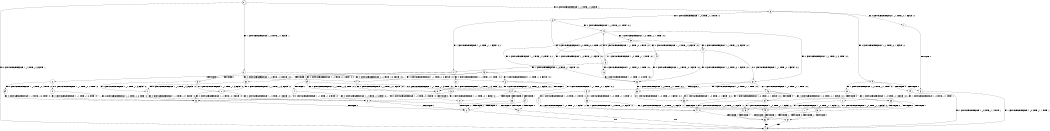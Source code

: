 digraph BCG {
size = "7, 10.5";
center = TRUE;
node [shape = circle];
0 [peripheries = 2];
0 -> 1 [label = "EX !0 !ATOMIC_EXCH_BRANCH (1, +1, TRUE, +1, 3, FALSE) !::"];
0 -> 2 [label = "EX !1 !ATOMIC_EXCH_BRANCH (1, +0, TRUE, +1, 1, FALSE) !::"];
0 -> 3 [label = "EX !0 !ATOMIC_EXCH_BRANCH (1, +1, TRUE, +1, 3, FALSE) !::"];
2 -> 4 [label = "EX !0 !ATOMIC_EXCH_BRANCH (1, +1, TRUE, +1, 3, FALSE) !:0:1:"];
2 -> 5 [label = "TERMINATE !1"];
2 -> 6 [label = "EX !0 !ATOMIC_EXCH_BRANCH (1, +1, TRUE, +1, 3, FALSE) !:0:1:"];
3 -> 7 [label = "EX !0 !ATOMIC_EXCH_BRANCH (1, +1, TRUE, +0, 1, FALSE) !:0:"];
3 -> 8 [label = "EX !1 !ATOMIC_EXCH_BRANCH (1, +0, TRUE, +1, 1, TRUE) !:0:"];
3 -> 9 [label = "EX !0 !ATOMIC_EXCH_BRANCH (1, +1, TRUE, +0, 1, FALSE) !:0:"];
4 -> 10 [label = "EX !0 !ATOMIC_EXCH_BRANCH (1, +1, TRUE, +0, 1, FALSE) !:0:1:"];
5 -> 11 [label = "EX !0 !ATOMIC_EXCH_BRANCH (1, +1, TRUE, +1, 3, FALSE) !:0:"];
5 -> 12 [label = "EX !0 !ATOMIC_EXCH_BRANCH (1, +1, TRUE, +1, 3, FALSE) !:0:"];
6 -> 10 [label = "EX !0 !ATOMIC_EXCH_BRANCH (1, +1, TRUE, +0, 1, FALSE) !:0:1:"];
6 -> 13 [label = "TERMINATE !1"];
6 -> 14 [label = "EX !0 !ATOMIC_EXCH_BRANCH (1, +1, TRUE, +0, 1, FALSE) !:0:1:"];
7 -> 15 [label = "TERMINATE !0"];
8 -> 16 [label = "EX !0 !ATOMIC_EXCH_BRANCH (1, +1, TRUE, +0, 1, TRUE) !:0:1:"];
8 -> 17 [label = "EX !1 !ATOMIC_EXCH_BRANCH (1, +0, TRUE, +1, 1, FALSE) !:0:1:"];
8 -> 18 [label = "EX !0 !ATOMIC_EXCH_BRANCH (1, +1, TRUE, +0, 1, TRUE) !:0:1:"];
9 -> 15 [label = "TERMINATE !0"];
9 -> 19 [label = "TERMINATE !0"];
9 -> 20 [label = "EX !1 !ATOMIC_EXCH_BRANCH (1, +0, TRUE, +1, 1, TRUE) !:0:"];
10 -> 21 [label = "TERMINATE !0"];
11 -> 22 [label = "EX !0 !ATOMIC_EXCH_BRANCH (1, +1, TRUE, +0, 1, FALSE) !:0:"];
12 -> 22 [label = "EX !0 !ATOMIC_EXCH_BRANCH (1, +1, TRUE, +0, 1, FALSE) !:0:"];
12 -> 23 [label = "EX !0 !ATOMIC_EXCH_BRANCH (1, +1, TRUE, +0, 1, FALSE) !:0:"];
13 -> 22 [label = "EX !0 !ATOMIC_EXCH_BRANCH (1, +1, TRUE, +0, 1, FALSE) !:0:"];
13 -> 23 [label = "EX !0 !ATOMIC_EXCH_BRANCH (1, +1, TRUE, +0, 1, FALSE) !:0:"];
14 -> 21 [label = "TERMINATE !0"];
14 -> 24 [label = "TERMINATE !1"];
14 -> 25 [label = "TERMINATE !0"];
15 -> 1 [label = "EX !1 !ATOMIC_EXCH_BRANCH (1, +0, TRUE, +1, 1, TRUE) !::"];
16 -> 26 [label = "EX !0 !ATOMIC_EXCH_BRANCH (1, +1, TRUE, +1, 3, TRUE) !:0:1:"];
17 -> 27 [label = "EX !0 !ATOMIC_EXCH_BRANCH (1, +1, TRUE, +0, 1, TRUE) !:0:1:"];
17 -> 28 [label = "TERMINATE !1"];
17 -> 29 [label = "EX !0 !ATOMIC_EXCH_BRANCH (1, +1, TRUE, +0, 1, TRUE) !:0:1:"];
18 -> 26 [label = "EX !0 !ATOMIC_EXCH_BRANCH (1, +1, TRUE, +1, 3, TRUE) !:0:1:"];
18 -> 30 [label = "EX !1 !ATOMIC_EXCH_BRANCH (1, +0, TRUE, +1, 1, TRUE) !:0:1:"];
18 -> 31 [label = "EX !0 !ATOMIC_EXCH_BRANCH (1, +1, TRUE, +1, 3, TRUE) !:0:1:"];
19 -> 1 [label = "EX !1 !ATOMIC_EXCH_BRANCH (1, +0, TRUE, +1, 1, TRUE) !::"];
19 -> 32 [label = "EX !1 !ATOMIC_EXCH_BRANCH (1, +0, TRUE, +1, 1, TRUE) !::"];
20 -> 33 [label = "EX !1 !ATOMIC_EXCH_BRANCH (1, +0, TRUE, +1, 1, FALSE) !:0:1:"];
20 -> 34 [label = "TERMINATE !0"];
20 -> 35 [label = "EX !1 !ATOMIC_EXCH_BRANCH (1, +0, TRUE, +1, 1, FALSE) !:0:1:"];
21 -> 36 [label = "TERMINATE !1"];
22 -> 36 [label = "TERMINATE !0"];
23 -> 36 [label = "TERMINATE !0"];
23 -> 37 [label = "TERMINATE !0"];
24 -> 36 [label = "TERMINATE !0"];
24 -> 37 [label = "TERMINATE !0"];
25 -> 36 [label = "TERMINATE !1"];
25 -> 37 [label = "TERMINATE !1"];
26 -> 38 [label = "EX !1 !ATOMIC_EXCH_BRANCH (1, +0, TRUE, +1, 1, TRUE) !:0:1:"];
27 -> 10 [label = "EX !0 !ATOMIC_EXCH_BRANCH (1, +1, TRUE, +1, 3, TRUE) !:0:1:"];
28 -> 39 [label = "EX !0 !ATOMIC_EXCH_BRANCH (1, +1, TRUE, +0, 1, TRUE) !:0:"];
28 -> 40 [label = "EX !0 !ATOMIC_EXCH_BRANCH (1, +1, TRUE, +0, 1, TRUE) !:0:"];
29 -> 10 [label = "EX !0 !ATOMIC_EXCH_BRANCH (1, +1, TRUE, +1, 3, TRUE) !:0:1:"];
29 -> 41 [label = "TERMINATE !1"];
29 -> 14 [label = "EX !0 !ATOMIC_EXCH_BRANCH (1, +1, TRUE, +1, 3, TRUE) !:0:1:"];
30 -> 42 [label = "EX !0 !ATOMIC_EXCH_BRANCH (1, +1, TRUE, +1, 3, FALSE) !:0:1:"];
30 -> 43 [label = "EX !1 !ATOMIC_EXCH_BRANCH (1, +0, TRUE, +1, 1, FALSE) !:0:1:"];
30 -> 44 [label = "EX !0 !ATOMIC_EXCH_BRANCH (1, +1, TRUE, +1, 3, FALSE) !:0:1:"];
31 -> 38 [label = "EX !1 !ATOMIC_EXCH_BRANCH (1, +0, TRUE, +1, 1, TRUE) !:0:1:"];
31 -> 45 [label = "TERMINATE !0"];
31 -> 46 [label = "EX !1 !ATOMIC_EXCH_BRANCH (1, +0, TRUE, +1, 1, TRUE) !:0:1:"];
32 -> 47 [label = "EX !1 !ATOMIC_EXCH_BRANCH (1, +0, TRUE, +1, 1, FALSE) !:1:"];
32 -> 48 [label = "EX !1 !ATOMIC_EXCH_BRANCH (1, +0, TRUE, +1, 1, FALSE) !:1:"];
33 -> 49 [label = "TERMINATE !0"];
34 -> 47 [label = "EX !1 !ATOMIC_EXCH_BRANCH (1, +0, TRUE, +1, 1, FALSE) !:1:"];
34 -> 48 [label = "EX !1 !ATOMIC_EXCH_BRANCH (1, +0, TRUE, +1, 1, FALSE) !:1:"];
35 -> 49 [label = "TERMINATE !0"];
35 -> 50 [label = "TERMINATE !1"];
35 -> 51 [label = "TERMINATE !0"];
36 -> 1 [label = "exit"];
37 -> 1 [label = "exit"];
38 -> 33 [label = "EX !1 !ATOMIC_EXCH_BRANCH (1, +0, TRUE, +1, 1, FALSE) !:0:1:"];
39 -> 22 [label = "EX !0 !ATOMIC_EXCH_BRANCH (1, +1, TRUE, +1, 3, TRUE) !:0:"];
40 -> 22 [label = "EX !0 !ATOMIC_EXCH_BRANCH (1, +1, TRUE, +1, 3, TRUE) !:0:"];
40 -> 23 [label = "EX !0 !ATOMIC_EXCH_BRANCH (1, +1, TRUE, +1, 3, TRUE) !:0:"];
41 -> 22 [label = "EX !0 !ATOMIC_EXCH_BRANCH (1, +1, TRUE, +1, 3, TRUE) !:0:"];
41 -> 23 [label = "EX !0 !ATOMIC_EXCH_BRANCH (1, +1, TRUE, +1, 3, TRUE) !:0:"];
42 -> 26 [label = "EX !0 !ATOMIC_EXCH_BRANCH (1, +1, TRUE, +0, 1, FALSE) !:0:1:"];
43 -> 4 [label = "EX !0 !ATOMIC_EXCH_BRANCH (1, +1, TRUE, +1, 3, FALSE) !:0:1:"];
43 -> 52 [label = "TERMINATE !1"];
43 -> 6 [label = "EX !0 !ATOMIC_EXCH_BRANCH (1, +1, TRUE, +1, 3, FALSE) !:0:1:"];
44 -> 26 [label = "EX !0 !ATOMIC_EXCH_BRANCH (1, +1, TRUE, +0, 1, FALSE) !:0:1:"];
44 -> 53 [label = "EX !1 !ATOMIC_EXCH_BRANCH (1, +0, TRUE, +1, 1, TRUE) !:0:1:"];
44 -> 31 [label = "EX !0 !ATOMIC_EXCH_BRANCH (1, +1, TRUE, +0, 1, FALSE) !:0:1:"];
45 -> 54 [label = "EX !1 !ATOMIC_EXCH_BRANCH (1, +0, TRUE, +1, 1, TRUE) !:1:"];
45 -> 55 [label = "EX !1 !ATOMIC_EXCH_BRANCH (1, +0, TRUE, +1, 1, TRUE) !:1:"];
46 -> 33 [label = "EX !1 !ATOMIC_EXCH_BRANCH (1, +0, TRUE, +1, 1, FALSE) !:0:1:"];
46 -> 34 [label = "TERMINATE !0"];
46 -> 35 [label = "EX !1 !ATOMIC_EXCH_BRANCH (1, +0, TRUE, +1, 1, FALSE) !:0:1:"];
47 -> 56 [label = "TERMINATE !1"];
48 -> 56 [label = "TERMINATE !1"];
48 -> 57 [label = "TERMINATE !1"];
49 -> 56 [label = "TERMINATE !1"];
50 -> 56 [label = "TERMINATE !0"];
50 -> 57 [label = "TERMINATE !0"];
51 -> 56 [label = "TERMINATE !1"];
51 -> 57 [label = "TERMINATE !1"];
52 -> 11 [label = "EX !0 !ATOMIC_EXCH_BRANCH (1, +1, TRUE, +1, 3, FALSE) !:0:"];
52 -> 12 [label = "EX !0 !ATOMIC_EXCH_BRANCH (1, +1, TRUE, +1, 3, FALSE) !:0:"];
53 -> 16 [label = "EX !0 !ATOMIC_EXCH_BRANCH (1, +1, TRUE, +0, 1, TRUE) !:0:1:"];
53 -> 17 [label = "EX !1 !ATOMIC_EXCH_BRANCH (1, +0, TRUE, +1, 1, FALSE) !:0:1:"];
53 -> 18 [label = "EX !0 !ATOMIC_EXCH_BRANCH (1, +1, TRUE, +0, 1, TRUE) !:0:1:"];
54 -> 47 [label = "EX !1 !ATOMIC_EXCH_BRANCH (1, +0, TRUE, +1, 1, FALSE) !:1:"];
55 -> 47 [label = "EX !1 !ATOMIC_EXCH_BRANCH (1, +0, TRUE, +1, 1, FALSE) !:1:"];
55 -> 48 [label = "EX !1 !ATOMIC_EXCH_BRANCH (1, +0, TRUE, +1, 1, FALSE) !:1:"];
56 -> 1 [label = "exit"];
57 -> 1 [label = "exit"];
}
